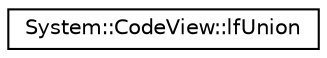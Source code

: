 digraph G
{
  edge [fontname="Helvetica",fontsize="10",labelfontname="Helvetica",labelfontsize="10"];
  node [fontname="Helvetica",fontsize="10",shape=record];
  rankdir="LR";
  Node1 [label="System::CodeView::lfUnion",height=0.2,width=0.4,color="black", fillcolor="white", style="filled",URL="$struct_system_1_1_code_view_1_1lf_union.html"];
}
